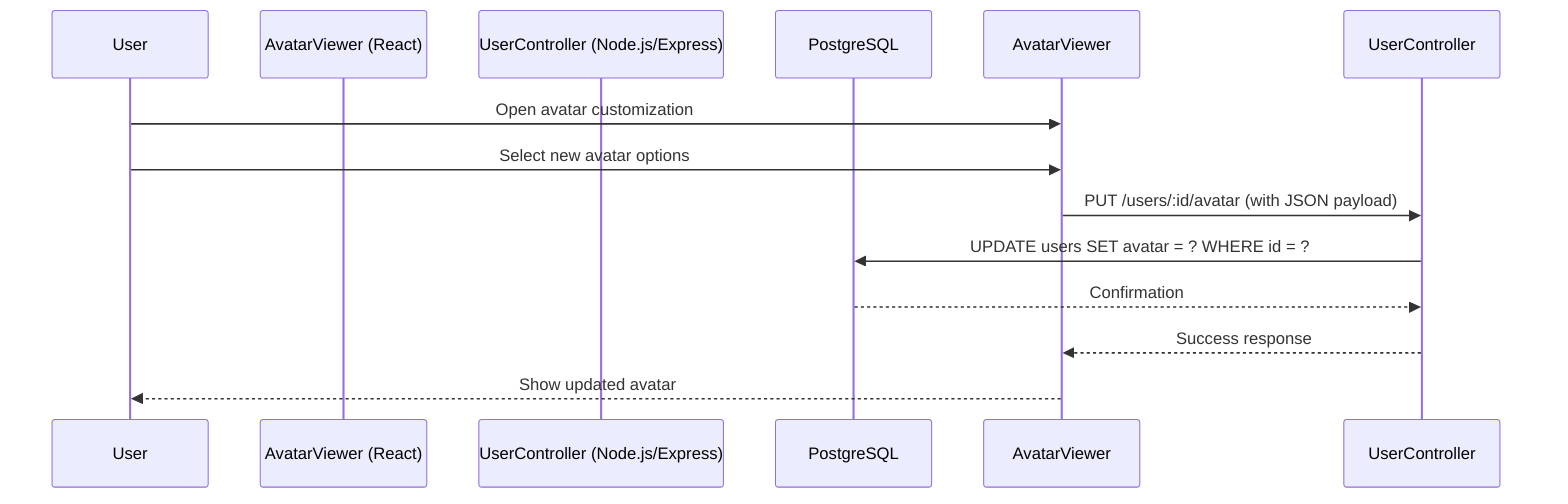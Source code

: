 sequenceDiagram
    participant User
    participant AvatarViewer (React)
    participant UserController (Node.js/Express)
    participant PostgreSQL

    User->>AvatarViewer: Open avatar customization
    User->>AvatarViewer: Select new avatar options
    AvatarViewer->>UserController: PUT /users/:id/avatar (with JSON payload)
    UserController->>PostgreSQL: UPDATE users SET avatar = ? WHERE id = ?
    PostgreSQL-->>UserController: Confirmation
    UserController-->>AvatarViewer: Success response
    AvatarViewer-->>User: Show updated avatar